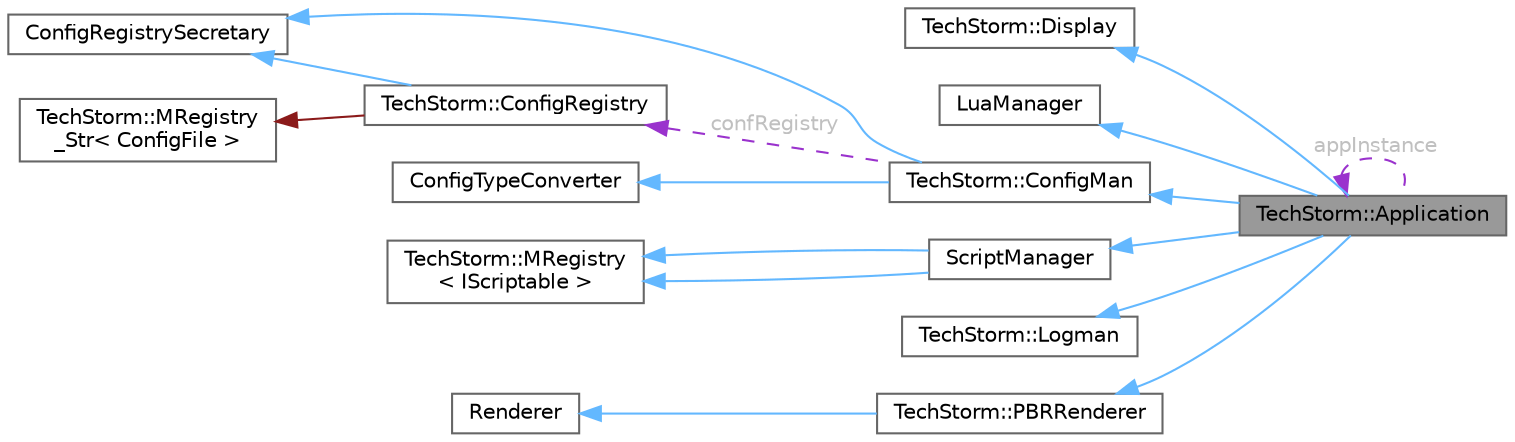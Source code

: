 digraph "TechStorm::Application"
{
 // LATEX_PDF_SIZE
  bgcolor="transparent";
  edge [fontname=Helvetica,fontsize=10,labelfontname=Helvetica,labelfontsize=10];
  node [fontname=Helvetica,fontsize=10,shape=box,height=0.2,width=0.4];
  rankdir="LR";
  Node1 [id="Node000001",label="TechStorm::Application",height=0.2,width=0.4,color="gray40", fillcolor="grey60", style="filled", fontcolor="black",tooltip=" "];
  Node2 -> Node1 [id="edge1_Node000001_Node000002",dir="back",color="steelblue1",style="solid",tooltip=" "];
  Node2 [id="Node000002",label="TechStorm::Display",height=0.2,width=0.4,color="gray40", fillcolor="white", style="filled",URL="$class_tech_storm_1_1_display.html",tooltip=" "];
  Node3 -> Node1 [id="edge2_Node000001_Node000003",dir="back",color="steelblue1",style="solid",tooltip=" "];
  Node3 [id="Node000003",label="LuaManager",height=0.2,width=0.4,color="gray40", fillcolor="white", style="filled",URL="$class_lua_manager.html",tooltip=" "];
  Node4 -> Node1 [id="edge3_Node000001_Node000004",dir="back",color="steelblue1",style="solid",tooltip=" "];
  Node4 [id="Node000004",label="TechStorm::ConfigMan",height=0.2,width=0.4,color="gray40", fillcolor="white", style="filled",URL="$class_tech_storm_1_1_config_man.html",tooltip=" "];
  Node5 -> Node4 [id="edge4_Node000004_Node000005",dir="back",color="steelblue1",style="solid",tooltip=" "];
  Node5 [id="Node000005",label="ConfigRegistrySecretary",height=0.2,width=0.4,color="gray40", fillcolor="white", style="filled",URL="$class_config_registry_secretary.html",tooltip=" "];
  Node6 -> Node4 [id="edge5_Node000004_Node000006",dir="back",color="steelblue1",style="solid",tooltip=" "];
  Node6 [id="Node000006",label="ConfigTypeConverter",height=0.2,width=0.4,color="gray40", fillcolor="white", style="filled",URL="$class_config_type_converter.html",tooltip=" "];
  Node7 -> Node4 [id="edge6_Node000004_Node000007",dir="back",color="darkorchid3",style="dashed",tooltip=" ",label=" confRegistry",fontcolor="grey" ];
  Node7 [id="Node000007",label="TechStorm::ConfigRegistry",height=0.2,width=0.4,color="gray40", fillcolor="white", style="filled",URL="$class_tech_storm_1_1_config_registry.html",tooltip=" "];
  Node8 -> Node7 [id="edge7_Node000007_Node000008",dir="back",color="firebrick4",style="solid",tooltip=" "];
  Node8 [id="Node000008",label="TechStorm::MRegistry\l_Str\< ConfigFile \>",height=0.2,width=0.4,color="gray40", fillcolor="white", style="filled",URL="$class_tech_storm_1_1_m_registry___str.html",tooltip=" "];
  Node5 -> Node7 [id="edge8_Node000007_Node000005",dir="back",color="steelblue1",style="solid",tooltip=" "];
  Node9 -> Node1 [id="edge9_Node000001_Node000009",dir="back",color="steelblue1",style="solid",tooltip=" "];
  Node9 [id="Node000009",label="ScriptManager",height=0.2,width=0.4,color="gray40", fillcolor="white", style="filled",URL="$class_script_manager.html",tooltip=" "];
  Node10 -> Node9 [id="edge10_Node000009_Node000010",dir="back",color="steelblue1",style="solid",tooltip=" "];
  Node10 [id="Node000010",label="TechStorm::MRegistry\l\< IScriptable \>",height=0.2,width=0.4,color="gray40", fillcolor="white", style="filled",URL="$class_tech_storm_1_1_m_registry.html",tooltip=" "];
  Node10 -> Node9 [id="edge11_Node000009_Node000010",dir="back",color="steelblue1",style="solid",tooltip=" "];
  Node11 -> Node1 [id="edge12_Node000001_Node000011",dir="back",color="steelblue1",style="solid",tooltip=" "];
  Node11 [id="Node000011",label="TechStorm::Logman",height=0.2,width=0.4,color="gray40", fillcolor="white", style="filled",URL="$class_tech_storm_1_1_logman.html",tooltip=" "];
  Node12 -> Node1 [id="edge13_Node000001_Node000012",dir="back",color="steelblue1",style="solid",tooltip=" "];
  Node12 [id="Node000012",label="TechStorm::PBRRenderer",height=0.2,width=0.4,color="gray40", fillcolor="white", style="filled",URL="$class_tech_storm_1_1_p_b_r_renderer.html",tooltip=" "];
  Node13 -> Node12 [id="edge14_Node000012_Node000013",dir="back",color="steelblue1",style="solid",tooltip=" "];
  Node13 [id="Node000013",label="Renderer",height=0.2,width=0.4,color="gray40", fillcolor="white", style="filled",tooltip=" "];
  Node1 -> Node1 [id="edge15_Node000001_Node000001",dir="back",color="darkorchid3",style="dashed",tooltip=" ",label=" appInstance",fontcolor="grey" ];
}
